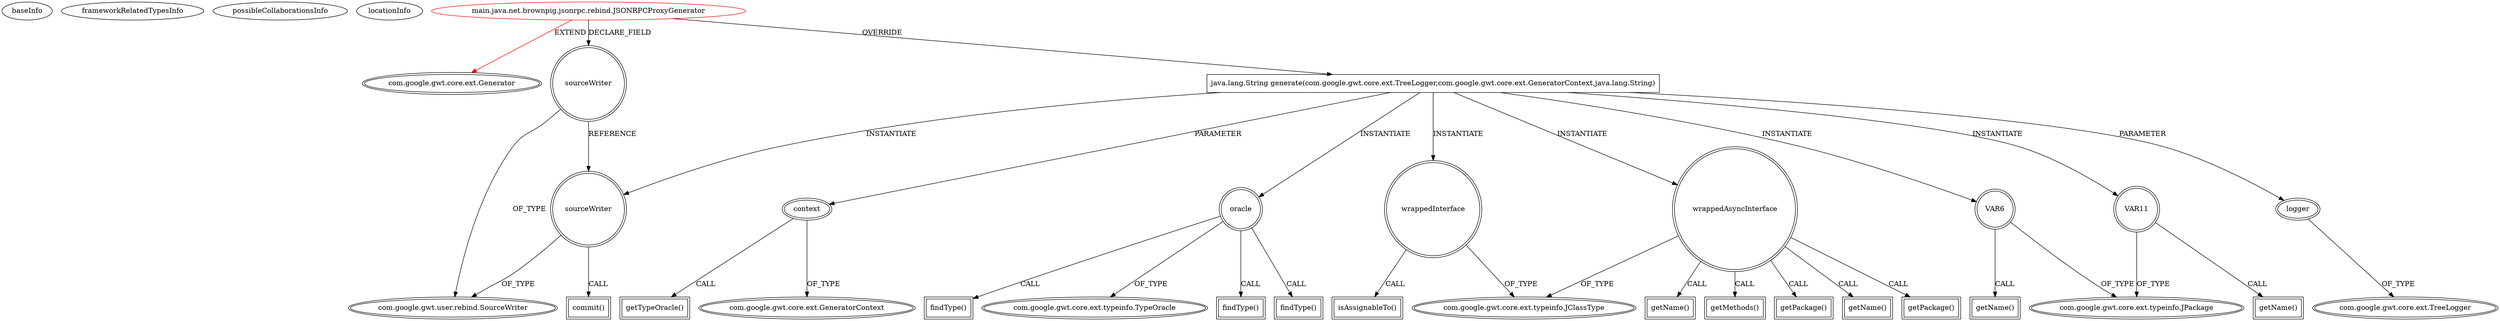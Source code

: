 digraph {
baseInfo[graphId=53,category="extension_graph",isAnonymous=false,possibleRelation=false]
frameworkRelatedTypesInfo[0="com.google.gwt.core.ext.Generator"]
possibleCollaborationsInfo[]
locationInfo[projectName="Byclosure-json-rpc-gwt",filePath="/Byclosure-json-rpc-gwt/json-rpc-gwt-master/src/main/java/net/brownpig/jsonrpc/rebind/JSONRPCProxyGenerator.java",contextSignature="JSONRPCProxyGenerator",graphId="53"]
0[label="main.java.net.brownpig.jsonrpc.rebind.JSONRPCProxyGenerator",vertexType="ROOT_CLIENT_CLASS_DECLARATION",isFrameworkType=false,color=red]
1[label="com.google.gwt.core.ext.Generator",vertexType="FRAMEWORK_CLASS_TYPE",isFrameworkType=true,peripheries=2]
2[label="sourceWriter",vertexType="FIELD_DECLARATION",isFrameworkType=true,peripheries=2,shape=circle]
3[label="com.google.gwt.user.rebind.SourceWriter",vertexType="FRAMEWORK_INTERFACE_TYPE",isFrameworkType=true,peripheries=2]
4[label="java.lang.String generate(com.google.gwt.core.ext.TreeLogger,com.google.gwt.core.ext.GeneratorContext,java.lang.String)",vertexType="OVERRIDING_METHOD_DECLARATION",isFrameworkType=false,shape=box]
5[label="logger",vertexType="PARAMETER_DECLARATION",isFrameworkType=true,peripheries=2]
6[label="com.google.gwt.core.ext.TreeLogger",vertexType="FRAMEWORK_CLASS_TYPE",isFrameworkType=true,peripheries=2]
7[label="context",vertexType="PARAMETER_DECLARATION",isFrameworkType=true,peripheries=2]
8[label="com.google.gwt.core.ext.GeneratorContext",vertexType="FRAMEWORK_INTERFACE_TYPE",isFrameworkType=true,peripheries=2]
10[label="getTypeOracle()",vertexType="INSIDE_CALL",isFrameworkType=true,peripheries=2,shape=box]
11[label="oracle",vertexType="VARIABLE_EXPRESION",isFrameworkType=true,peripheries=2,shape=circle]
13[label="com.google.gwt.core.ext.typeinfo.TypeOracle",vertexType="FRAMEWORK_CLASS_TYPE",isFrameworkType=true,peripheries=2]
12[label="findType()",vertexType="INSIDE_CALL",isFrameworkType=true,peripheries=2,shape=box]
14[label="wrappedInterface",vertexType="VARIABLE_EXPRESION",isFrameworkType=true,peripheries=2,shape=circle]
16[label="com.google.gwt.core.ext.typeinfo.JClassType",vertexType="FRAMEWORK_INTERFACE_TYPE",isFrameworkType=true,peripheries=2]
15[label="isAssignableTo()",vertexType="INSIDE_CALL",isFrameworkType=true,peripheries=2,shape=box]
18[label="findType()",vertexType="INSIDE_CALL",isFrameworkType=true,peripheries=2,shape=box]
20[label="findType()",vertexType="INSIDE_CALL",isFrameworkType=true,peripheries=2,shape=box]
21[label="wrappedAsyncInterface",vertexType="VARIABLE_EXPRESION",isFrameworkType=true,peripheries=2,shape=circle]
22[label="getName()",vertexType="INSIDE_CALL",isFrameworkType=true,peripheries=2,shape=box]
24[label="VAR6",vertexType="VARIABLE_EXPRESION",isFrameworkType=true,peripheries=2,shape=circle]
26[label="com.google.gwt.core.ext.typeinfo.JPackage",vertexType="FRAMEWORK_INTERFACE_TYPE",isFrameworkType=true,peripheries=2]
25[label="getName()",vertexType="INSIDE_CALL",isFrameworkType=true,peripheries=2,shape=box]
28[label="getPackage()",vertexType="INSIDE_CALL",isFrameworkType=true,peripheries=2,shape=box]
30[label="getName()",vertexType="INSIDE_CALL",isFrameworkType=true,peripheries=2,shape=box]
32[label="getMethods()",vertexType="INSIDE_CALL",isFrameworkType=true,peripheries=2,shape=box]
33[label="sourceWriter",vertexType="VARIABLE_EXPRESION",isFrameworkType=true,peripheries=2,shape=circle]
34[label="commit()",vertexType="INSIDE_CALL",isFrameworkType=true,peripheries=2,shape=box]
36[label="VAR11",vertexType="VARIABLE_EXPRESION",isFrameworkType=true,peripheries=2,shape=circle]
37[label="getName()",vertexType="INSIDE_CALL",isFrameworkType=true,peripheries=2,shape=box]
40[label="getPackage()",vertexType="INSIDE_CALL",isFrameworkType=true,peripheries=2,shape=box]
0->1[label="EXTEND",color=red]
0->2[label="DECLARE_FIELD"]
2->3[label="OF_TYPE"]
0->4[label="OVERRIDE"]
5->6[label="OF_TYPE"]
4->5[label="PARAMETER"]
7->8[label="OF_TYPE"]
4->7[label="PARAMETER"]
7->10[label="CALL"]
4->11[label="INSTANTIATE"]
11->13[label="OF_TYPE"]
11->12[label="CALL"]
4->14[label="INSTANTIATE"]
14->16[label="OF_TYPE"]
14->15[label="CALL"]
11->18[label="CALL"]
11->20[label="CALL"]
4->21[label="INSTANTIATE"]
21->16[label="OF_TYPE"]
21->22[label="CALL"]
4->24[label="INSTANTIATE"]
24->26[label="OF_TYPE"]
24->25[label="CALL"]
21->28[label="CALL"]
21->30[label="CALL"]
21->32[label="CALL"]
4->33[label="INSTANTIATE"]
2->33[label="REFERENCE"]
33->3[label="OF_TYPE"]
33->34[label="CALL"]
4->36[label="INSTANTIATE"]
36->26[label="OF_TYPE"]
36->37[label="CALL"]
21->40[label="CALL"]
}
